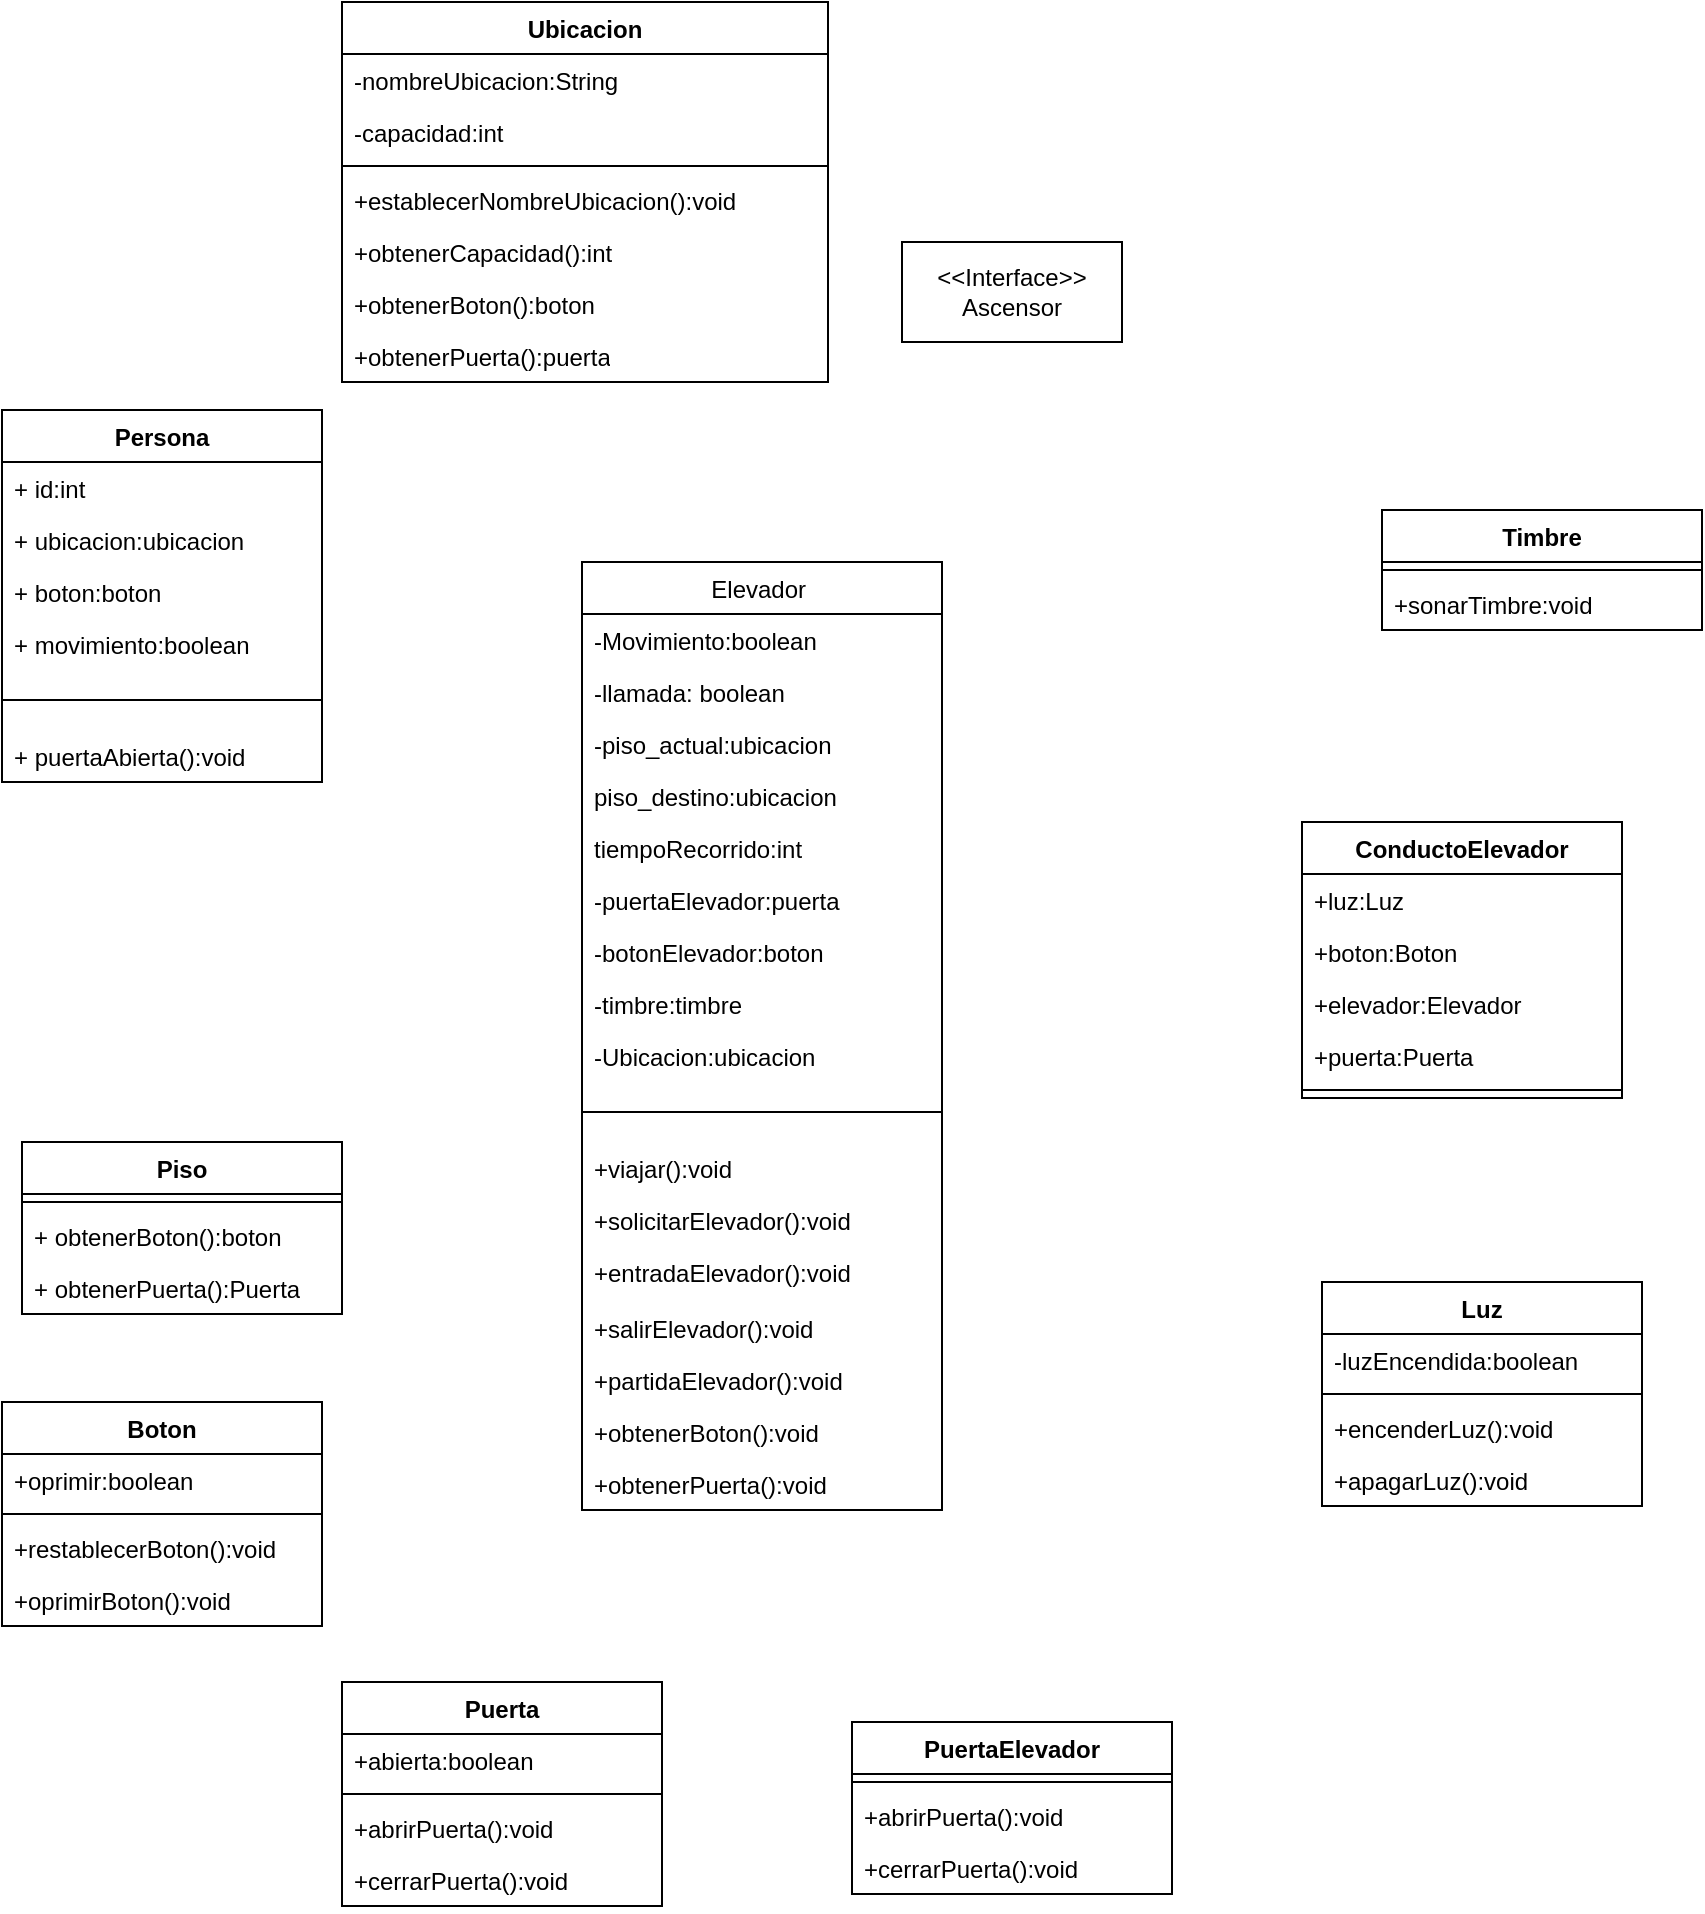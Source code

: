 <mxfile version="22.1.0" type="github">
  <diagram id="C5RBs43oDa-KdzZeNtuy" name="Page-1">
    <mxGraphModel dx="3560" dy="2119" grid="1" gridSize="10" guides="1" tooltips="1" connect="1" arrows="1" fold="1" page="1" pageScale="1" pageWidth="827" pageHeight="1169" math="0" shadow="0">
      <root>
        <mxCell id="WIyWlLk6GJQsqaUBKTNV-0" />
        <mxCell id="WIyWlLk6GJQsqaUBKTNV-1" parent="WIyWlLk6GJQsqaUBKTNV-0" />
        <mxCell id="zkfFHV4jXpPFQw0GAbJ--17" value="Elevador " style="swimlane;fontStyle=0;align=center;verticalAlign=top;childLayout=stackLayout;horizontal=1;startSize=26;horizontalStack=0;resizeParent=1;resizeLast=0;collapsible=1;marginBottom=0;rounded=0;shadow=0;strokeWidth=1;" parent="WIyWlLk6GJQsqaUBKTNV-1" vertex="1">
          <mxGeometry x="240" y="130" width="180" height="474" as="geometry">
            <mxRectangle x="550" y="140" width="160" height="26" as="alternateBounds" />
          </mxGeometry>
        </mxCell>
        <mxCell id="zkfFHV4jXpPFQw0GAbJ--18" value="-Movimiento:boolean" style="text;align=left;verticalAlign=top;spacingLeft=4;spacingRight=4;overflow=hidden;rotatable=0;points=[[0,0.5],[1,0.5]];portConstraint=eastwest;" parent="zkfFHV4jXpPFQw0GAbJ--17" vertex="1">
          <mxGeometry y="26" width="180" height="26" as="geometry" />
        </mxCell>
        <mxCell id="zkfFHV4jXpPFQw0GAbJ--19" value="-llamada: boolean" style="text;align=left;verticalAlign=top;spacingLeft=4;spacingRight=4;overflow=hidden;rotatable=0;points=[[0,0.5],[1,0.5]];portConstraint=eastwest;rounded=0;shadow=0;html=0;" parent="zkfFHV4jXpPFQw0GAbJ--17" vertex="1">
          <mxGeometry y="52" width="180" height="26" as="geometry" />
        </mxCell>
        <mxCell id="zkfFHV4jXpPFQw0GAbJ--20" value="-piso_actual:ubicacion" style="text;align=left;verticalAlign=top;spacingLeft=4;spacingRight=4;overflow=hidden;rotatable=0;points=[[0,0.5],[1,0.5]];portConstraint=eastwest;rounded=0;shadow=0;html=0;" parent="zkfFHV4jXpPFQw0GAbJ--17" vertex="1">
          <mxGeometry y="78" width="180" height="26" as="geometry" />
        </mxCell>
        <mxCell id="zkfFHV4jXpPFQw0GAbJ--21" value="piso_destino:ubicacion" style="text;align=left;verticalAlign=top;spacingLeft=4;spacingRight=4;overflow=hidden;rotatable=0;points=[[0,0.5],[1,0.5]];portConstraint=eastwest;rounded=0;shadow=0;html=0;" parent="zkfFHV4jXpPFQw0GAbJ--17" vertex="1">
          <mxGeometry y="104" width="180" height="26" as="geometry" />
        </mxCell>
        <mxCell id="zkfFHV4jXpPFQw0GAbJ--22" value="tiempoRecorrido:int" style="text;align=left;verticalAlign=top;spacingLeft=4;spacingRight=4;overflow=hidden;rotatable=0;points=[[0,0.5],[1,0.5]];portConstraint=eastwest;rounded=0;shadow=0;html=0;" parent="zkfFHV4jXpPFQw0GAbJ--17" vertex="1">
          <mxGeometry y="130" width="180" height="26" as="geometry" />
        </mxCell>
        <mxCell id="lLbcnHrQsojd1QfsxlcV-0" value="-puertaElevador:puerta" style="text;align=left;verticalAlign=top;spacingLeft=4;spacingRight=4;overflow=hidden;rotatable=0;points=[[0,0.5],[1,0.5]];portConstraint=eastwest;rounded=0;shadow=0;html=0;" parent="zkfFHV4jXpPFQw0GAbJ--17" vertex="1">
          <mxGeometry y="156" width="180" height="26" as="geometry" />
        </mxCell>
        <mxCell id="lLbcnHrQsojd1QfsxlcV-1" value="-botonElevador:boton" style="text;align=left;verticalAlign=top;spacingLeft=4;spacingRight=4;overflow=hidden;rotatable=0;points=[[0,0.5],[1,0.5]];portConstraint=eastwest;rounded=0;shadow=0;html=0;" parent="zkfFHV4jXpPFQw0GAbJ--17" vertex="1">
          <mxGeometry y="182" width="180" height="26" as="geometry" />
        </mxCell>
        <mxCell id="lLbcnHrQsojd1QfsxlcV-4" value="-timbre:timbre" style="text;align=left;verticalAlign=top;spacingLeft=4;spacingRight=4;overflow=hidden;rotatable=0;points=[[0,0.5],[1,0.5]];portConstraint=eastwest;rounded=0;shadow=0;html=0;" parent="zkfFHV4jXpPFQw0GAbJ--17" vertex="1">
          <mxGeometry y="208" width="180" height="26" as="geometry" />
        </mxCell>
        <mxCell id="lLbcnHrQsojd1QfsxlcV-5" value="-Ubicacion:ubicacion&#xa;" style="text;align=left;verticalAlign=top;spacingLeft=4;spacingRight=4;overflow=hidden;rotatable=0;points=[[0,0.5],[1,0.5]];portConstraint=eastwest;rounded=0;shadow=0;html=0;" parent="zkfFHV4jXpPFQw0GAbJ--17" vertex="1">
          <mxGeometry y="234" width="180" height="26" as="geometry" />
        </mxCell>
        <mxCell id="zkfFHV4jXpPFQw0GAbJ--23" value="" style="line;html=1;strokeWidth=1;align=left;verticalAlign=middle;spacingTop=-1;spacingLeft=3;spacingRight=3;rotatable=0;labelPosition=right;points=[];portConstraint=eastwest;" parent="zkfFHV4jXpPFQw0GAbJ--17" vertex="1">
          <mxGeometry y="260" width="180" height="30" as="geometry" />
        </mxCell>
        <mxCell id="zkfFHV4jXpPFQw0GAbJ--24" value="+viajar():void" style="text;align=left;verticalAlign=top;spacingLeft=4;spacingRight=4;overflow=hidden;rotatable=0;points=[[0,0.5],[1,0.5]];portConstraint=eastwest;" parent="zkfFHV4jXpPFQw0GAbJ--17" vertex="1">
          <mxGeometry y="290" width="180" height="26" as="geometry" />
        </mxCell>
        <mxCell id="lLbcnHrQsojd1QfsxlcV-6" value="+solicitarElevador():void" style="text;align=left;verticalAlign=top;spacingLeft=4;spacingRight=4;overflow=hidden;rotatable=0;points=[[0,0.5],[1,0.5]];portConstraint=eastwest;" parent="zkfFHV4jXpPFQw0GAbJ--17" vertex="1">
          <mxGeometry y="316" width="180" height="26" as="geometry" />
        </mxCell>
        <mxCell id="lLbcnHrQsojd1QfsxlcV-7" value="+entradaElevador():void" style="text;align=left;verticalAlign=top;spacingLeft=4;spacingRight=4;overflow=hidden;rotatable=0;points=[[0,0.5],[1,0.5]];portConstraint=eastwest;" parent="zkfFHV4jXpPFQw0GAbJ--17" vertex="1">
          <mxGeometry y="342" width="180" height="28" as="geometry" />
        </mxCell>
        <mxCell id="lLbcnHrQsojd1QfsxlcV-8" value="+salirElevador():void" style="text;align=left;verticalAlign=top;spacingLeft=4;spacingRight=4;overflow=hidden;rotatable=0;points=[[0,0.5],[1,0.5]];portConstraint=eastwest;" parent="zkfFHV4jXpPFQw0GAbJ--17" vertex="1">
          <mxGeometry y="370" width="180" height="26" as="geometry" />
        </mxCell>
        <mxCell id="lLbcnHrQsojd1QfsxlcV-9" value="+partidaElevador():void" style="text;align=left;verticalAlign=top;spacingLeft=4;spacingRight=4;overflow=hidden;rotatable=0;points=[[0,0.5],[1,0.5]];portConstraint=eastwest;" parent="zkfFHV4jXpPFQw0GAbJ--17" vertex="1">
          <mxGeometry y="396" width="180" height="26" as="geometry" />
        </mxCell>
        <mxCell id="lLbcnHrQsojd1QfsxlcV-10" value="+obtenerBoton():void" style="text;align=left;verticalAlign=top;spacingLeft=4;spacingRight=4;overflow=hidden;rotatable=0;points=[[0,0.5],[1,0.5]];portConstraint=eastwest;" parent="zkfFHV4jXpPFQw0GAbJ--17" vertex="1">
          <mxGeometry y="422" width="180" height="26" as="geometry" />
        </mxCell>
        <mxCell id="lLbcnHrQsojd1QfsxlcV-11" value="+obtenerPuerta():void" style="text;align=left;verticalAlign=top;spacingLeft=4;spacingRight=4;overflow=hidden;rotatable=0;points=[[0,0.5],[1,0.5]];portConstraint=eastwest;" parent="zkfFHV4jXpPFQw0GAbJ--17" vertex="1">
          <mxGeometry y="448" width="180" height="26" as="geometry" />
        </mxCell>
        <mxCell id="lLbcnHrQsojd1QfsxlcV-25" value="ConductoElevador" style="swimlane;fontStyle=1;align=center;verticalAlign=top;childLayout=stackLayout;horizontal=1;startSize=26;horizontalStack=0;resizeParent=1;resizeParentMax=0;resizeLast=0;collapsible=1;marginBottom=0;whiteSpace=wrap;html=1;" parent="WIyWlLk6GJQsqaUBKTNV-1" vertex="1">
          <mxGeometry x="600" y="260" width="160" height="138" as="geometry" />
        </mxCell>
        <mxCell id="lLbcnHrQsojd1QfsxlcV-26" value="+luz:Luz" style="text;strokeColor=none;fillColor=none;align=left;verticalAlign=top;spacingLeft=4;spacingRight=4;overflow=hidden;rotatable=0;points=[[0,0.5],[1,0.5]];portConstraint=eastwest;whiteSpace=wrap;html=1;" parent="lLbcnHrQsojd1QfsxlcV-25" vertex="1">
          <mxGeometry y="26" width="160" height="26" as="geometry" />
        </mxCell>
        <mxCell id="7jCQClAVbdoX5nlr50SP-4" value="+boton:Boton" style="text;strokeColor=none;fillColor=none;align=left;verticalAlign=top;spacingLeft=4;spacingRight=4;overflow=hidden;rotatable=0;points=[[0,0.5],[1,0.5]];portConstraint=eastwest;whiteSpace=wrap;html=1;" vertex="1" parent="lLbcnHrQsojd1QfsxlcV-25">
          <mxGeometry y="52" width="160" height="26" as="geometry" />
        </mxCell>
        <mxCell id="7jCQClAVbdoX5nlr50SP-3" value="+elevador:Elevador" style="text;strokeColor=none;fillColor=none;align=left;verticalAlign=top;spacingLeft=4;spacingRight=4;overflow=hidden;rotatable=0;points=[[0,0.5],[1,0.5]];portConstraint=eastwest;whiteSpace=wrap;html=1;" vertex="1" parent="lLbcnHrQsojd1QfsxlcV-25">
          <mxGeometry y="78" width="160" height="26" as="geometry" />
        </mxCell>
        <mxCell id="7jCQClAVbdoX5nlr50SP-2" value="+puerta:Puerta" style="text;strokeColor=none;fillColor=none;align=left;verticalAlign=top;spacingLeft=4;spacingRight=4;overflow=hidden;rotatable=0;points=[[0,0.5],[1,0.5]];portConstraint=eastwest;whiteSpace=wrap;html=1;" vertex="1" parent="lLbcnHrQsojd1QfsxlcV-25">
          <mxGeometry y="104" width="160" height="26" as="geometry" />
        </mxCell>
        <mxCell id="lLbcnHrQsojd1QfsxlcV-27" value="" style="line;strokeWidth=1;fillColor=none;align=left;verticalAlign=middle;spacingTop=-1;spacingLeft=3;spacingRight=3;rotatable=0;labelPosition=right;points=[];portConstraint=eastwest;strokeColor=inherit;" parent="lLbcnHrQsojd1QfsxlcV-25" vertex="1">
          <mxGeometry y="130" width="160" height="8" as="geometry" />
        </mxCell>
        <mxCell id="lLbcnHrQsojd1QfsxlcV-29" value="Timbre" style="swimlane;fontStyle=1;align=center;verticalAlign=top;childLayout=stackLayout;horizontal=1;startSize=26;horizontalStack=0;resizeParent=1;resizeParentMax=0;resizeLast=0;collapsible=1;marginBottom=0;whiteSpace=wrap;html=1;" parent="WIyWlLk6GJQsqaUBKTNV-1" vertex="1">
          <mxGeometry x="640" y="104" width="160" height="60" as="geometry">
            <mxRectangle x="840" y="104" width="100" height="30" as="alternateBounds" />
          </mxGeometry>
        </mxCell>
        <mxCell id="lLbcnHrQsojd1QfsxlcV-31" value="" style="line;strokeWidth=1;fillColor=none;align=left;verticalAlign=middle;spacingTop=-1;spacingLeft=3;spacingRight=3;rotatable=0;labelPosition=right;points=[];portConstraint=eastwest;strokeColor=inherit;" parent="lLbcnHrQsojd1QfsxlcV-29" vertex="1">
          <mxGeometry y="26" width="160" height="8" as="geometry" />
        </mxCell>
        <mxCell id="lLbcnHrQsojd1QfsxlcV-32" value="+sonarTimbre:void" style="text;strokeColor=none;fillColor=none;align=left;verticalAlign=top;spacingLeft=4;spacingRight=4;overflow=hidden;rotatable=0;points=[[0,0.5],[1,0.5]];portConstraint=eastwest;whiteSpace=wrap;html=1;" parent="lLbcnHrQsojd1QfsxlcV-29" vertex="1">
          <mxGeometry y="34" width="160" height="26" as="geometry" />
        </mxCell>
        <mxCell id="lLbcnHrQsojd1QfsxlcV-33" value="Boton" style="swimlane;fontStyle=1;align=center;verticalAlign=top;childLayout=stackLayout;horizontal=1;startSize=26;horizontalStack=0;resizeParent=1;resizeParentMax=0;resizeLast=0;collapsible=1;marginBottom=0;whiteSpace=wrap;html=1;" parent="WIyWlLk6GJQsqaUBKTNV-1" vertex="1">
          <mxGeometry x="-50" y="550" width="160" height="112" as="geometry" />
        </mxCell>
        <mxCell id="lLbcnHrQsojd1QfsxlcV-34" value="+oprimir:boolean" style="text;strokeColor=none;fillColor=none;align=left;verticalAlign=top;spacingLeft=4;spacingRight=4;overflow=hidden;rotatable=0;points=[[0,0.5],[1,0.5]];portConstraint=eastwest;whiteSpace=wrap;html=1;" parent="lLbcnHrQsojd1QfsxlcV-33" vertex="1">
          <mxGeometry y="26" width="160" height="26" as="geometry" />
        </mxCell>
        <mxCell id="lLbcnHrQsojd1QfsxlcV-35" value="" style="line;strokeWidth=1;fillColor=none;align=left;verticalAlign=middle;spacingTop=-1;spacingLeft=3;spacingRight=3;rotatable=0;labelPosition=right;points=[];portConstraint=eastwest;strokeColor=inherit;" parent="lLbcnHrQsojd1QfsxlcV-33" vertex="1">
          <mxGeometry y="52" width="160" height="8" as="geometry" />
        </mxCell>
        <mxCell id="lLbcnHrQsojd1QfsxlcV-36" value="+restablecerBoton():void" style="text;strokeColor=none;fillColor=none;align=left;verticalAlign=top;spacingLeft=4;spacingRight=4;overflow=hidden;rotatable=0;points=[[0,0.5],[1,0.5]];portConstraint=eastwest;whiteSpace=wrap;html=1;" parent="lLbcnHrQsojd1QfsxlcV-33" vertex="1">
          <mxGeometry y="60" width="160" height="26" as="geometry" />
        </mxCell>
        <mxCell id="D6B3JM_GmuWLIn3epfsO-8" value="+oprimirBoton():void" style="text;strokeColor=none;fillColor=none;align=left;verticalAlign=top;spacingLeft=4;spacingRight=4;overflow=hidden;rotatable=0;points=[[0,0.5],[1,0.5]];portConstraint=eastwest;whiteSpace=wrap;html=1;" parent="lLbcnHrQsojd1QfsxlcV-33" vertex="1">
          <mxGeometry y="86" width="160" height="26" as="geometry" />
        </mxCell>
        <mxCell id="lLbcnHrQsojd1QfsxlcV-37" value="Ubicacion" style="swimlane;fontStyle=1;align=center;verticalAlign=top;childLayout=stackLayout;horizontal=1;startSize=26;horizontalStack=0;resizeParent=1;resizeParentMax=0;resizeLast=0;collapsible=1;marginBottom=0;whiteSpace=wrap;html=1;" parent="WIyWlLk6GJQsqaUBKTNV-1" vertex="1">
          <mxGeometry x="120" y="-150" width="243" height="190" as="geometry" />
        </mxCell>
        <mxCell id="lLbcnHrQsojd1QfsxlcV-38" value="-nombreUbicacion:String" style="text;strokeColor=none;fillColor=none;align=left;verticalAlign=top;spacingLeft=4;spacingRight=4;overflow=hidden;rotatable=0;points=[[0,0.5],[1,0.5]];portConstraint=eastwest;whiteSpace=wrap;html=1;" parent="lLbcnHrQsojd1QfsxlcV-37" vertex="1">
          <mxGeometry y="26" width="243" height="26" as="geometry" />
        </mxCell>
        <mxCell id="D6B3JM_GmuWLIn3epfsO-4" value="-capacidad:int" style="text;strokeColor=none;fillColor=none;align=left;verticalAlign=top;spacingLeft=4;spacingRight=4;overflow=hidden;rotatable=0;points=[[0,0.5],[1,0.5]];portConstraint=eastwest;whiteSpace=wrap;html=1;" parent="lLbcnHrQsojd1QfsxlcV-37" vertex="1">
          <mxGeometry y="52" width="243" height="26" as="geometry" />
        </mxCell>
        <mxCell id="lLbcnHrQsojd1QfsxlcV-39" value="" style="line;strokeWidth=1;fillColor=none;align=left;verticalAlign=middle;spacingTop=-1;spacingLeft=3;spacingRight=3;rotatable=0;labelPosition=right;points=[];portConstraint=eastwest;strokeColor=inherit;" parent="lLbcnHrQsojd1QfsxlcV-37" vertex="1">
          <mxGeometry y="78" width="243" height="8" as="geometry" />
        </mxCell>
        <mxCell id="lLbcnHrQsojd1QfsxlcV-40" value="+establecerNombreUbicacion():void" style="text;strokeColor=none;fillColor=none;align=left;verticalAlign=top;spacingLeft=4;spacingRight=4;overflow=hidden;rotatable=0;points=[[0,0.5],[1,0.5]];portConstraint=eastwest;whiteSpace=wrap;html=1;" parent="lLbcnHrQsojd1QfsxlcV-37" vertex="1">
          <mxGeometry y="86" width="243" height="26" as="geometry" />
        </mxCell>
        <mxCell id="D6B3JM_GmuWLIn3epfsO-5" value="+obtenerCapacidad():int" style="text;strokeColor=none;fillColor=none;align=left;verticalAlign=top;spacingLeft=4;spacingRight=4;overflow=hidden;rotatable=0;points=[[0,0.5],[1,0.5]];portConstraint=eastwest;whiteSpace=wrap;html=1;" parent="lLbcnHrQsojd1QfsxlcV-37" vertex="1">
          <mxGeometry y="112" width="243" height="26" as="geometry" />
        </mxCell>
        <mxCell id="D6B3JM_GmuWLIn3epfsO-6" value="+obtenerBoton():boton" style="text;strokeColor=none;fillColor=none;align=left;verticalAlign=top;spacingLeft=4;spacingRight=4;overflow=hidden;rotatable=0;points=[[0,0.5],[1,0.5]];portConstraint=eastwest;whiteSpace=wrap;html=1;" parent="lLbcnHrQsojd1QfsxlcV-37" vertex="1">
          <mxGeometry y="138" width="243" height="26" as="geometry" />
        </mxCell>
        <mxCell id="D6B3JM_GmuWLIn3epfsO-7" value="+obtenerPuerta():puerta" style="text;strokeColor=none;fillColor=none;align=left;verticalAlign=top;spacingLeft=4;spacingRight=4;overflow=hidden;rotatable=0;points=[[0,0.5],[1,0.5]];portConstraint=eastwest;whiteSpace=wrap;html=1;" parent="lLbcnHrQsojd1QfsxlcV-37" vertex="1">
          <mxGeometry y="164" width="243" height="26" as="geometry" />
        </mxCell>
        <mxCell id="lLbcnHrQsojd1QfsxlcV-41" value="Puerta" style="swimlane;fontStyle=1;align=center;verticalAlign=top;childLayout=stackLayout;horizontal=1;startSize=26;horizontalStack=0;resizeParent=1;resizeParentMax=0;resizeLast=0;collapsible=1;marginBottom=0;whiteSpace=wrap;html=1;" parent="WIyWlLk6GJQsqaUBKTNV-1" vertex="1">
          <mxGeometry x="120" y="690" width="160" height="112" as="geometry" />
        </mxCell>
        <mxCell id="lLbcnHrQsojd1QfsxlcV-42" value="+abierta:boolean" style="text;strokeColor=none;fillColor=none;align=left;verticalAlign=top;spacingLeft=4;spacingRight=4;overflow=hidden;rotatable=0;points=[[0,0.5],[1,0.5]];portConstraint=eastwest;whiteSpace=wrap;html=1;" parent="lLbcnHrQsojd1QfsxlcV-41" vertex="1">
          <mxGeometry y="26" width="160" height="26" as="geometry" />
        </mxCell>
        <mxCell id="lLbcnHrQsojd1QfsxlcV-43" value="" style="line;strokeWidth=1;fillColor=none;align=left;verticalAlign=middle;spacingTop=-1;spacingLeft=3;spacingRight=3;rotatable=0;labelPosition=right;points=[];portConstraint=eastwest;strokeColor=inherit;" parent="lLbcnHrQsojd1QfsxlcV-41" vertex="1">
          <mxGeometry y="52" width="160" height="8" as="geometry" />
        </mxCell>
        <mxCell id="lLbcnHrQsojd1QfsxlcV-44" value="+abrirPuerta():void" style="text;strokeColor=none;fillColor=none;align=left;verticalAlign=top;spacingLeft=4;spacingRight=4;overflow=hidden;rotatable=0;points=[[0,0.5],[1,0.5]];portConstraint=eastwest;whiteSpace=wrap;html=1;" parent="lLbcnHrQsojd1QfsxlcV-41" vertex="1">
          <mxGeometry y="60" width="160" height="26" as="geometry" />
        </mxCell>
        <mxCell id="7jCQClAVbdoX5nlr50SP-0" value="+cerrarPuerta():void" style="text;strokeColor=none;fillColor=none;align=left;verticalAlign=top;spacingLeft=4;spacingRight=4;overflow=hidden;rotatable=0;points=[[0,0.5],[1,0.5]];portConstraint=eastwest;whiteSpace=wrap;html=1;" vertex="1" parent="lLbcnHrQsojd1QfsxlcV-41">
          <mxGeometry y="86" width="160" height="26" as="geometry" />
        </mxCell>
        <mxCell id="lLbcnHrQsojd1QfsxlcV-45" value="Persona" style="swimlane;fontStyle=1;align=center;verticalAlign=top;childLayout=stackLayout;horizontal=1;startSize=26;horizontalStack=0;resizeParent=1;resizeParentMax=0;resizeLast=0;collapsible=1;marginBottom=0;whiteSpace=wrap;html=1;" parent="WIyWlLk6GJQsqaUBKTNV-1" vertex="1">
          <mxGeometry x="-50" y="54" width="160" height="186" as="geometry" />
        </mxCell>
        <mxCell id="lLbcnHrQsojd1QfsxlcV-46" value="+ id:int" style="text;strokeColor=none;fillColor=none;align=left;verticalAlign=top;spacingLeft=4;spacingRight=4;overflow=hidden;rotatable=0;points=[[0,0.5],[1,0.5]];portConstraint=eastwest;whiteSpace=wrap;html=1;" parent="lLbcnHrQsojd1QfsxlcV-45" vertex="1">
          <mxGeometry y="26" width="160" height="26" as="geometry" />
        </mxCell>
        <mxCell id="D6B3JM_GmuWLIn3epfsO-1" value="+ ubicacion:ubicacion&lt;span style=&quot;white-space: pre;&quot;&gt;&#x9;&lt;/span&gt;" style="text;strokeColor=none;fillColor=none;align=left;verticalAlign=top;spacingLeft=4;spacingRight=4;overflow=hidden;rotatable=0;points=[[0,0.5],[1,0.5]];portConstraint=eastwest;whiteSpace=wrap;html=1;" parent="lLbcnHrQsojd1QfsxlcV-45" vertex="1">
          <mxGeometry y="52" width="160" height="26" as="geometry" />
        </mxCell>
        <mxCell id="D6B3JM_GmuWLIn3epfsO-2" value="+ boton:boton" style="text;strokeColor=none;fillColor=none;align=left;verticalAlign=top;spacingLeft=4;spacingRight=4;overflow=hidden;rotatable=0;points=[[0,0.5],[1,0.5]];portConstraint=eastwest;whiteSpace=wrap;html=1;" parent="lLbcnHrQsojd1QfsxlcV-45" vertex="1">
          <mxGeometry y="78" width="160" height="26" as="geometry" />
        </mxCell>
        <mxCell id="D6B3JM_GmuWLIn3epfsO-3" value="+ movimiento:boolean" style="text;strokeColor=none;fillColor=none;align=left;verticalAlign=top;spacingLeft=4;spacingRight=4;overflow=hidden;rotatable=0;points=[[0,0.5],[1,0.5]];portConstraint=eastwest;whiteSpace=wrap;html=1;" parent="lLbcnHrQsojd1QfsxlcV-45" vertex="1">
          <mxGeometry y="104" width="160" height="26" as="geometry" />
        </mxCell>
        <mxCell id="lLbcnHrQsojd1QfsxlcV-47" value="" style="line;strokeWidth=1;fillColor=none;align=left;verticalAlign=middle;spacingTop=-1;spacingLeft=3;spacingRight=3;rotatable=0;labelPosition=right;points=[];portConstraint=eastwest;strokeColor=inherit;" parent="lLbcnHrQsojd1QfsxlcV-45" vertex="1">
          <mxGeometry y="130" width="160" height="30" as="geometry" />
        </mxCell>
        <mxCell id="lLbcnHrQsojd1QfsxlcV-48" value="+ puertaAbierta():void" style="text;strokeColor=none;fillColor=none;align=left;verticalAlign=top;spacingLeft=4;spacingRight=4;overflow=hidden;rotatable=0;points=[[0,0.5],[1,0.5]];portConstraint=eastwest;whiteSpace=wrap;html=1;" parent="lLbcnHrQsojd1QfsxlcV-45" vertex="1">
          <mxGeometry y="160" width="160" height="26" as="geometry" />
        </mxCell>
        <mxCell id="lLbcnHrQsojd1QfsxlcV-13" value="Luz" style="swimlane;fontStyle=1;align=center;verticalAlign=top;childLayout=stackLayout;horizontal=1;startSize=26;horizontalStack=0;resizeParent=1;resizeParentMax=0;resizeLast=0;collapsible=1;marginBottom=0;whiteSpace=wrap;html=1;" parent="WIyWlLk6GJQsqaUBKTNV-1" vertex="1">
          <mxGeometry x="610" y="490" width="160" height="112" as="geometry" />
        </mxCell>
        <mxCell id="lLbcnHrQsojd1QfsxlcV-14" value="-luzEncendida:boolean" style="text;strokeColor=none;fillColor=none;align=left;verticalAlign=top;spacingLeft=4;spacingRight=4;overflow=hidden;rotatable=0;points=[[0,0.5],[1,0.5]];portConstraint=eastwest;whiteSpace=wrap;html=1;" parent="lLbcnHrQsojd1QfsxlcV-13" vertex="1">
          <mxGeometry y="26" width="160" height="26" as="geometry" />
        </mxCell>
        <mxCell id="lLbcnHrQsojd1QfsxlcV-15" value="" style="line;strokeWidth=1;fillColor=none;align=left;verticalAlign=middle;spacingTop=-1;spacingLeft=3;spacingRight=3;rotatable=0;labelPosition=right;points=[];portConstraint=eastwest;strokeColor=inherit;" parent="lLbcnHrQsojd1QfsxlcV-13" vertex="1">
          <mxGeometry y="52" width="160" height="8" as="geometry" />
        </mxCell>
        <mxCell id="lLbcnHrQsojd1QfsxlcV-16" value="+encenderLuz():void" style="text;strokeColor=none;fillColor=none;align=left;verticalAlign=top;spacingLeft=4;spacingRight=4;overflow=hidden;rotatable=0;points=[[0,0.5],[1,0.5]];portConstraint=eastwest;whiteSpace=wrap;html=1;" parent="lLbcnHrQsojd1QfsxlcV-13" vertex="1">
          <mxGeometry y="60" width="160" height="26" as="geometry" />
        </mxCell>
        <mxCell id="7jCQClAVbdoX5nlr50SP-5" value="+apagarLuz():void" style="text;strokeColor=none;fillColor=none;align=left;verticalAlign=top;spacingLeft=4;spacingRight=4;overflow=hidden;rotatable=0;points=[[0,0.5],[1,0.5]];portConstraint=eastwest;whiteSpace=wrap;html=1;" vertex="1" parent="lLbcnHrQsojd1QfsxlcV-13">
          <mxGeometry y="86" width="160" height="26" as="geometry" />
        </mxCell>
        <mxCell id="lLbcnHrQsojd1QfsxlcV-50" value="Piso" style="swimlane;fontStyle=1;align=center;verticalAlign=top;childLayout=stackLayout;horizontal=1;startSize=26;horizontalStack=0;resizeParent=1;resizeParentMax=0;resizeLast=0;collapsible=1;marginBottom=0;whiteSpace=wrap;html=1;" parent="WIyWlLk6GJQsqaUBKTNV-1" vertex="1">
          <mxGeometry x="-40" y="420" width="160" height="86" as="geometry" />
        </mxCell>
        <mxCell id="lLbcnHrQsojd1QfsxlcV-52" value="" style="line;strokeWidth=1;fillColor=none;align=left;verticalAlign=middle;spacingTop=-1;spacingLeft=3;spacingRight=3;rotatable=0;labelPosition=right;points=[];portConstraint=eastwest;strokeColor=inherit;" parent="lLbcnHrQsojd1QfsxlcV-50" vertex="1">
          <mxGeometry y="26" width="160" height="8" as="geometry" />
        </mxCell>
        <mxCell id="lLbcnHrQsojd1QfsxlcV-53" value="+ obtenerBoton():boton" style="text;strokeColor=none;fillColor=none;align=left;verticalAlign=top;spacingLeft=4;spacingRight=4;overflow=hidden;rotatable=0;points=[[0,0.5],[1,0.5]];portConstraint=eastwest;whiteSpace=wrap;html=1;" parent="lLbcnHrQsojd1QfsxlcV-50" vertex="1">
          <mxGeometry y="34" width="160" height="26" as="geometry" />
        </mxCell>
        <mxCell id="D6B3JM_GmuWLIn3epfsO-0" value="+ obtenerPuerta():Puerta" style="text;strokeColor=none;fillColor=none;align=left;verticalAlign=top;spacingLeft=4;spacingRight=4;overflow=hidden;rotatable=0;points=[[0,0.5],[1,0.5]];portConstraint=eastwest;whiteSpace=wrap;html=1;" parent="lLbcnHrQsojd1QfsxlcV-50" vertex="1">
          <mxGeometry y="60" width="160" height="26" as="geometry" />
        </mxCell>
        <mxCell id="lLbcnHrQsojd1QfsxlcV-54" value="PuertaElevador" style="swimlane;fontStyle=1;align=center;verticalAlign=top;childLayout=stackLayout;horizontal=1;startSize=26;horizontalStack=0;resizeParent=1;resizeParentMax=0;resizeLast=0;collapsible=1;marginBottom=0;whiteSpace=wrap;html=1;" parent="WIyWlLk6GJQsqaUBKTNV-1" vertex="1">
          <mxGeometry x="375" y="710" width="160" height="86" as="geometry" />
        </mxCell>
        <mxCell id="lLbcnHrQsojd1QfsxlcV-56" value="" style="line;strokeWidth=1;fillColor=none;align=left;verticalAlign=middle;spacingTop=-1;spacingLeft=3;spacingRight=3;rotatable=0;labelPosition=right;points=[];portConstraint=eastwest;strokeColor=inherit;" parent="lLbcnHrQsojd1QfsxlcV-54" vertex="1">
          <mxGeometry y="26" width="160" height="8" as="geometry" />
        </mxCell>
        <mxCell id="lLbcnHrQsojd1QfsxlcV-57" value="+abrirPuerta():void" style="text;strokeColor=none;fillColor=none;align=left;verticalAlign=top;spacingLeft=4;spacingRight=4;overflow=hidden;rotatable=0;points=[[0,0.5],[1,0.5]];portConstraint=eastwest;whiteSpace=wrap;html=1;" parent="lLbcnHrQsojd1QfsxlcV-54" vertex="1">
          <mxGeometry y="34" width="160" height="26" as="geometry" />
        </mxCell>
        <mxCell id="7jCQClAVbdoX5nlr50SP-1" value="+cerrarPuerta():void" style="text;strokeColor=none;fillColor=none;align=left;verticalAlign=top;spacingLeft=4;spacingRight=4;overflow=hidden;rotatable=0;points=[[0,0.5],[1,0.5]];portConstraint=eastwest;whiteSpace=wrap;html=1;" vertex="1" parent="lLbcnHrQsojd1QfsxlcV-54">
          <mxGeometry y="60" width="160" height="26" as="geometry" />
        </mxCell>
        <mxCell id="lLbcnHrQsojd1QfsxlcV-58" value="&amp;lt;&amp;lt;Interface&amp;gt;&amp;gt;&lt;br&gt;Ascensor" style="html=1;whiteSpace=wrap;" parent="WIyWlLk6GJQsqaUBKTNV-1" vertex="1">
          <mxGeometry x="400" y="-30" width="110" height="50" as="geometry" />
        </mxCell>
      </root>
    </mxGraphModel>
  </diagram>
</mxfile>

